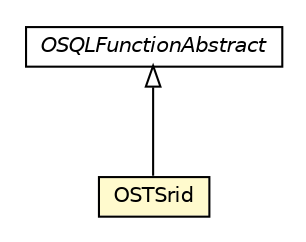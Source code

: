#!/usr/local/bin/dot
#
# Class diagram 
# Generated by UMLGraph version R5_6-24-gf6e263 (http://www.umlgraph.org/)
#

digraph G {
	edge [fontname="Helvetica",fontsize=10,labelfontname="Helvetica",labelfontsize=10];
	node [fontname="Helvetica",fontsize=10,shape=plaintext];
	nodesep=0.25;
	ranksep=0.5;
	// com.orientechnologies.orient.core.sql.functions.OSQLFunctionAbstract
	c6206119 [label=<<table title="com.orientechnologies.orient.core.sql.functions.OSQLFunctionAbstract" border="0" cellborder="1" cellspacing="0" cellpadding="2" port="p" href="../../orient/core/sql/functions/OSQLFunctionAbstract.html">
		<tr><td><table border="0" cellspacing="0" cellpadding="1">
<tr><td align="center" balign="center"><font face="Helvetica-Oblique"> OSQLFunctionAbstract </font></td></tr>
		</table></td></tr>
		</table>>, URL="../../orient/core/sql/functions/OSQLFunctionAbstract.html", fontname="Helvetica", fontcolor="black", fontsize=10.0];
	// com.orientechnologies.spatial.functions.OSTSrid
	c6207736 [label=<<table title="com.orientechnologies.spatial.functions.OSTSrid" border="0" cellborder="1" cellspacing="0" cellpadding="2" port="p" bgcolor="lemonChiffon" href="./OSTSrid.html">
		<tr><td><table border="0" cellspacing="0" cellpadding="1">
<tr><td align="center" balign="center"> OSTSrid </td></tr>
		</table></td></tr>
		</table>>, URL="./OSTSrid.html", fontname="Helvetica", fontcolor="black", fontsize=10.0];
	//com.orientechnologies.spatial.functions.OSTSrid extends com.orientechnologies.orient.core.sql.functions.OSQLFunctionAbstract
	c6206119:p -> c6207736:p [dir=back,arrowtail=empty];
}

